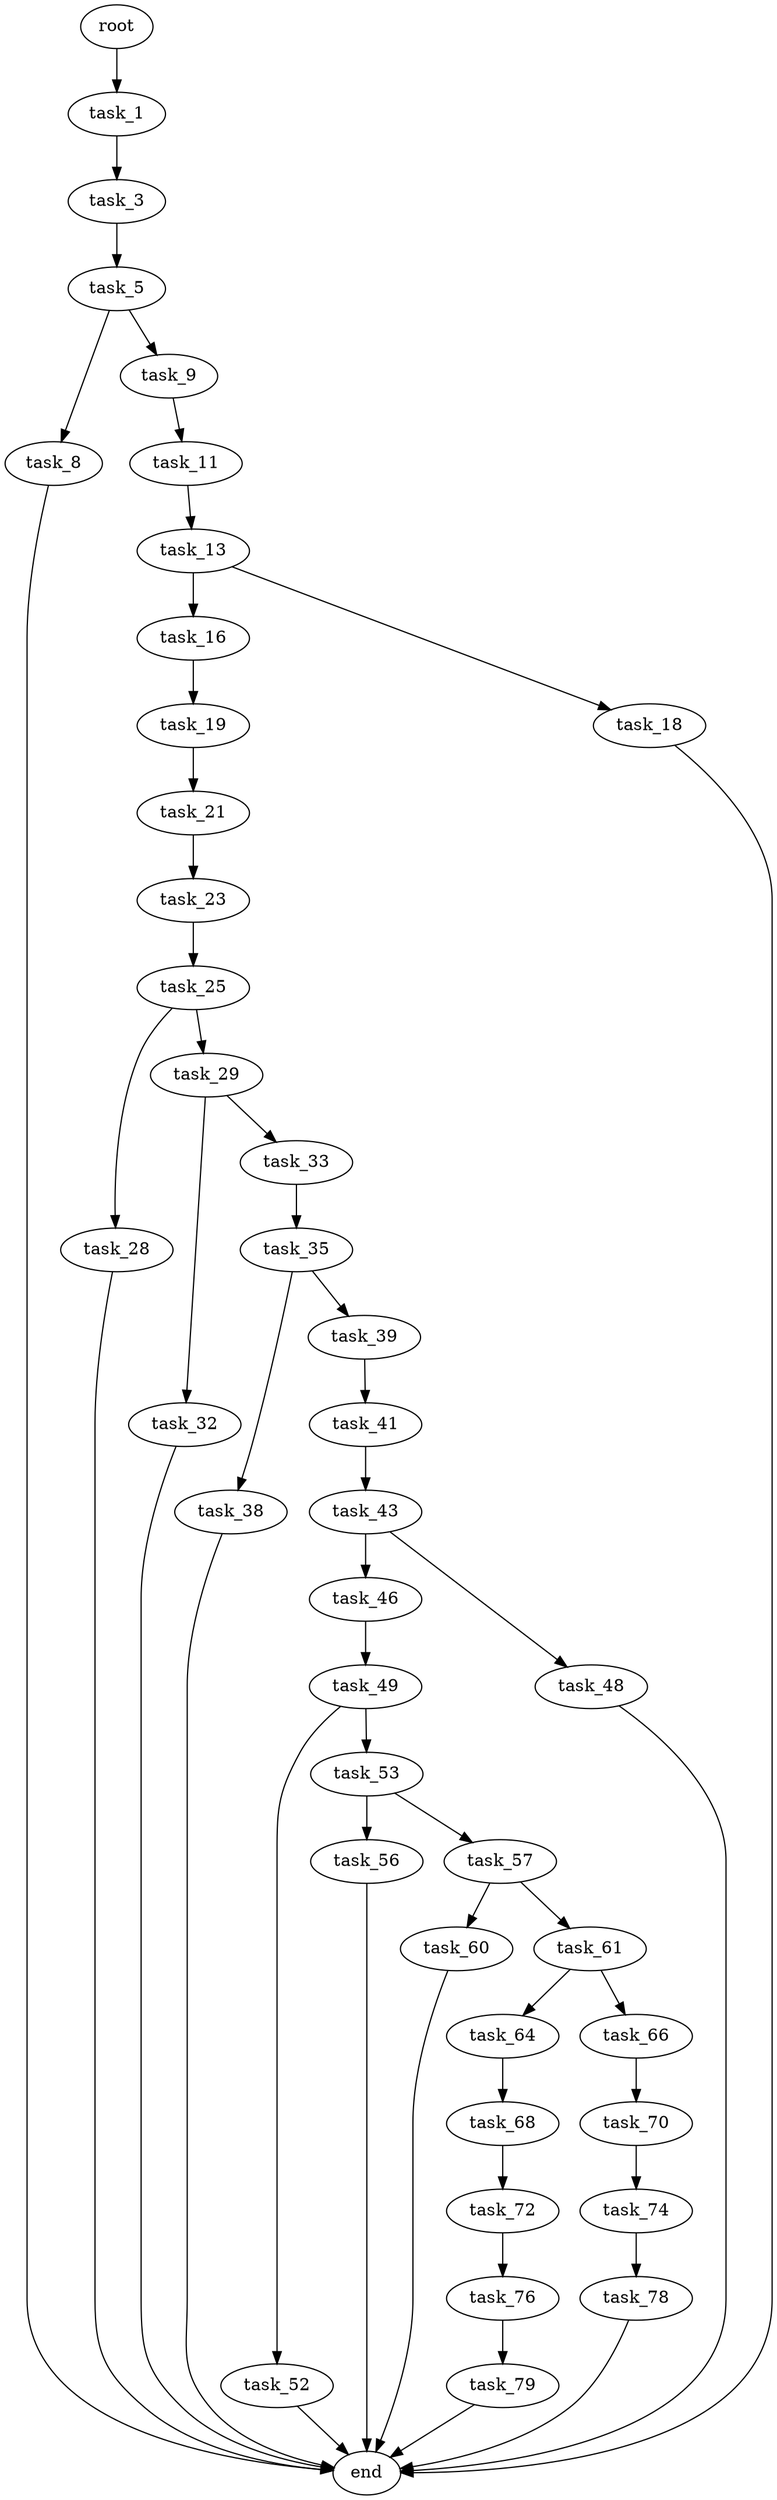digraph G {
  root [size="0.000000"];
  task_1 [size="45889654080.000000"];
  task_3 [size="409424116350.000000"];
  task_5 [size="8589934592.000000"];
  task_8 [size="8927010862.000000"];
  task_9 [size="4129060040.000000"];
  task_11 [size="1317856725321.000000"];
  task_13 [size="255041681214.000000"];
  task_16 [size="231928233984.000000"];
  task_18 [size="82422992411.000000"];
  task_19 [size="358595448523.000000"];
  task_21 [size="141807598938.000000"];
  task_23 [size="5083381126.000000"];
  task_25 [size="4093225554.000000"];
  task_28 [size="368293445632.000000"];
  task_29 [size="7846992984.000000"];
  task_32 [size="1073741824000.000000"];
  task_33 [size="108324667019.000000"];
  task_35 [size="782757789696.000000"];
  task_38 [size="5084530410.000000"];
  task_39 [size="1597937710.000000"];
  task_41 [size="252010166680.000000"];
  task_43 [size="29353137283.000000"];
  task_46 [size="357383634041.000000"];
  task_48 [size="18082787888.000000"];
  task_49 [size="14372160339.000000"];
  task_52 [size="12981464659.000000"];
  task_53 [size="1660198604.000000"];
  task_56 [size="38836746074.000000"];
  task_57 [size="22357405615.000000"];
  task_60 [size="691661393635.000000"];
  task_61 [size="1073741824000.000000"];
  task_64 [size="33155609643.000000"];
  task_66 [size="1190727414625.000000"];
  task_68 [size="549755813888.000000"];
  task_70 [size="368293445632.000000"];
  task_72 [size="28977108087.000000"];
  task_74 [size="28991029248.000000"];
  task_76 [size="1073741824000.000000"];
  task_78 [size="28027947862.000000"];
  task_79 [size="17874312423.000000"];
  end [size="0.000000"];

  root -> task_1 [size="1.000000"];
  task_1 -> task_3 [size="209715200.000000"];
  task_3 -> task_5 [size="536870912.000000"];
  task_5 -> task_8 [size="33554432.000000"];
  task_5 -> task_9 [size="33554432.000000"];
  task_8 -> end [size="1.000000"];
  task_9 -> task_11 [size="209715200.000000"];
  task_11 -> task_13 [size="838860800.000000"];
  task_13 -> task_16 [size="301989888.000000"];
  task_13 -> task_18 [size="301989888.000000"];
  task_16 -> task_19 [size="301989888.000000"];
  task_18 -> end [size="1.000000"];
  task_19 -> task_21 [size="411041792.000000"];
  task_21 -> task_23 [size="411041792.000000"];
  task_23 -> task_25 [size="209715200.000000"];
  task_25 -> task_28 [size="411041792.000000"];
  task_25 -> task_29 [size="411041792.000000"];
  task_28 -> end [size="1.000000"];
  task_29 -> task_32 [size="134217728.000000"];
  task_29 -> task_33 [size="134217728.000000"];
  task_32 -> end [size="1.000000"];
  task_33 -> task_35 [size="75497472.000000"];
  task_35 -> task_38 [size="679477248.000000"];
  task_35 -> task_39 [size="679477248.000000"];
  task_38 -> end [size="1.000000"];
  task_39 -> task_41 [size="33554432.000000"];
  task_41 -> task_43 [size="679477248.000000"];
  task_43 -> task_46 [size="838860800.000000"];
  task_43 -> task_48 [size="838860800.000000"];
  task_46 -> task_49 [size="536870912.000000"];
  task_48 -> end [size="1.000000"];
  task_49 -> task_52 [size="536870912.000000"];
  task_49 -> task_53 [size="536870912.000000"];
  task_52 -> end [size="1.000000"];
  task_53 -> task_56 [size="33554432.000000"];
  task_53 -> task_57 [size="33554432.000000"];
  task_56 -> end [size="1.000000"];
  task_57 -> task_60 [size="411041792.000000"];
  task_57 -> task_61 [size="411041792.000000"];
  task_60 -> end [size="1.000000"];
  task_61 -> task_64 [size="838860800.000000"];
  task_61 -> task_66 [size="838860800.000000"];
  task_64 -> task_68 [size="838860800.000000"];
  task_66 -> task_70 [size="838860800.000000"];
  task_68 -> task_72 [size="536870912.000000"];
  task_70 -> task_74 [size="411041792.000000"];
  task_72 -> task_76 [size="33554432.000000"];
  task_74 -> task_78 [size="75497472.000000"];
  task_76 -> task_79 [size="838860800.000000"];
  task_78 -> end [size="1.000000"];
  task_79 -> end [size="1.000000"];
}
